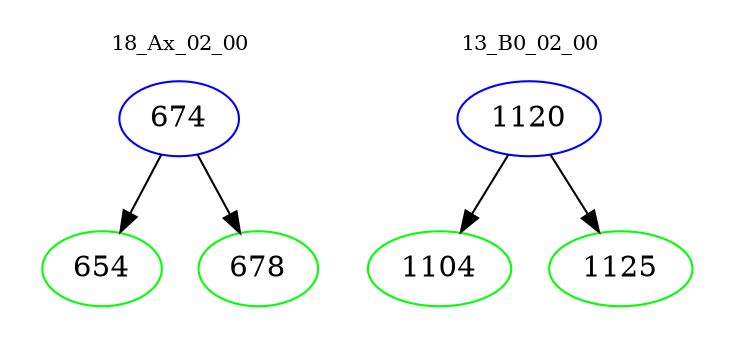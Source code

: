 digraph{
subgraph cluster_0 {
color = white
label = "18_Ax_02_00";
fontsize=10;
T0_674 [label="674", color="blue"]
T0_674 -> T0_654 [color="black"]
T0_654 [label="654", color="green"]
T0_674 -> T0_678 [color="black"]
T0_678 [label="678", color="green"]
}
subgraph cluster_1 {
color = white
label = "13_B0_02_00";
fontsize=10;
T1_1120 [label="1120", color="blue"]
T1_1120 -> T1_1104 [color="black"]
T1_1104 [label="1104", color="green"]
T1_1120 -> T1_1125 [color="black"]
T1_1125 [label="1125", color="green"]
}
}

